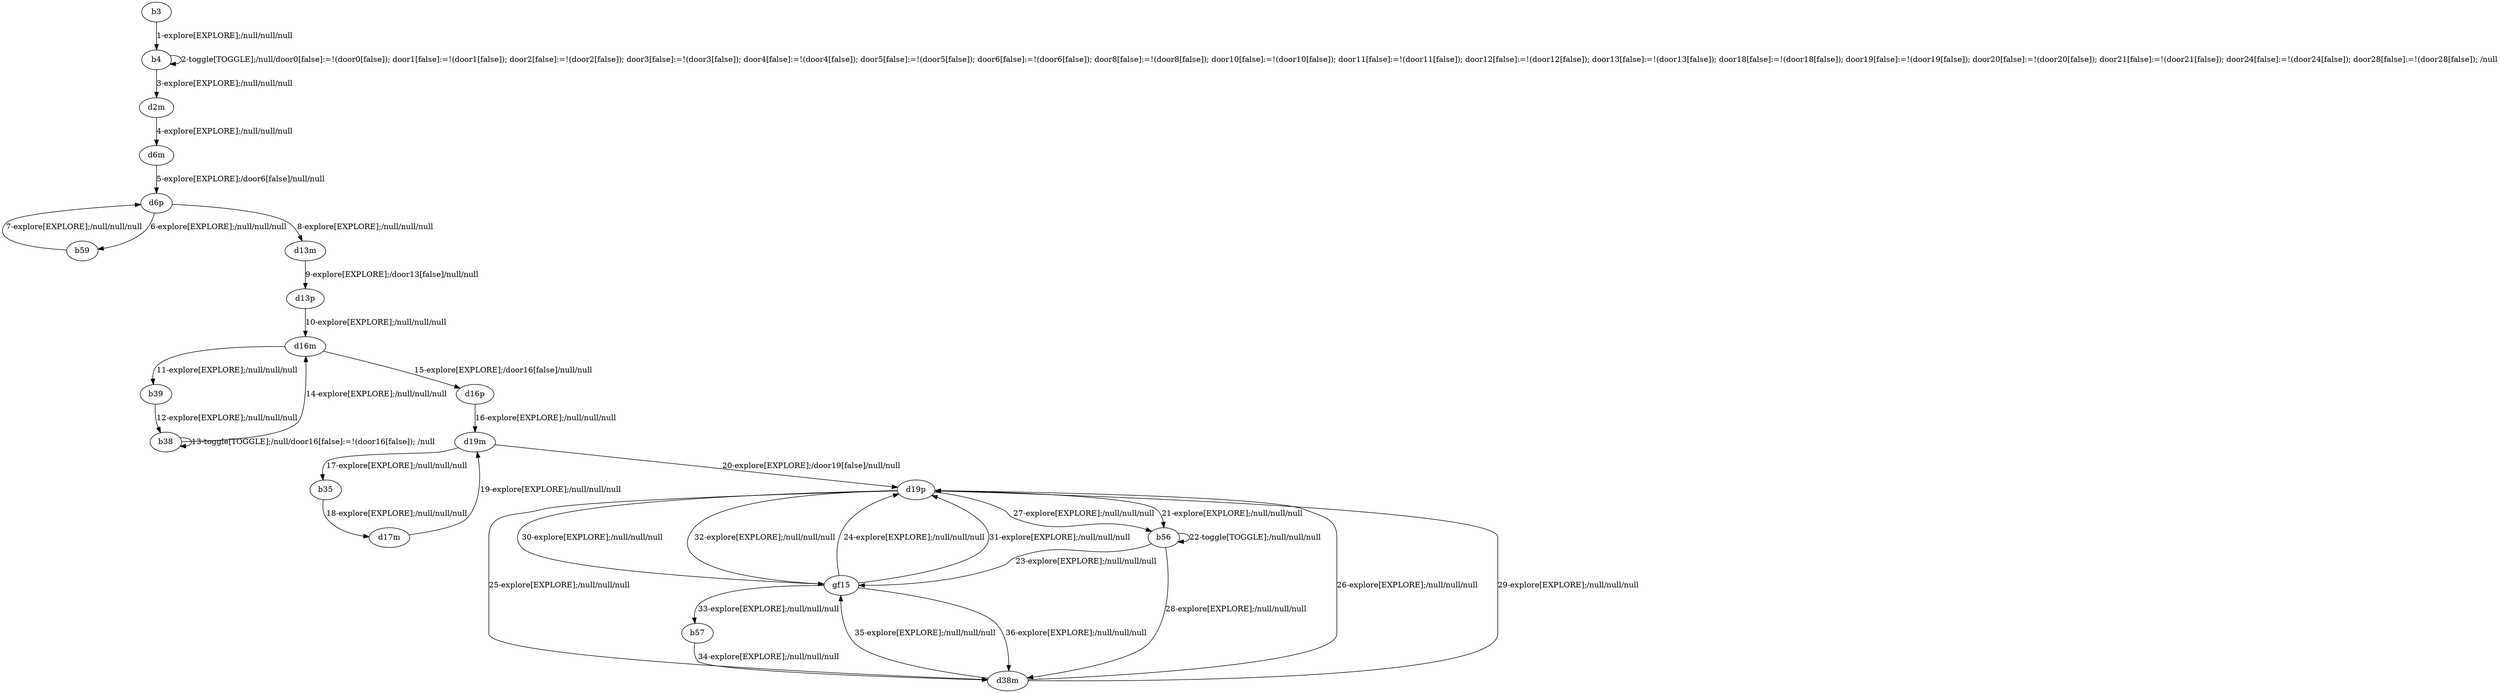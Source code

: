# Total number of goals covered by this test: 1
# gf15 --> d38m

digraph g {
"b3" -> "b4" [label = "1-explore[EXPLORE];/null/null/null"];
"b4" -> "b4" [label = "2-toggle[TOGGLE];/null/door0[false]:=!(door0[false]); door1[false]:=!(door1[false]); door2[false]:=!(door2[false]); door3[false]:=!(door3[false]); door4[false]:=!(door4[false]); door5[false]:=!(door5[false]); door6[false]:=!(door6[false]); door8[false]:=!(door8[false]); door10[false]:=!(door10[false]); door11[false]:=!(door11[false]); door12[false]:=!(door12[false]); door13[false]:=!(door13[false]); door18[false]:=!(door18[false]); door19[false]:=!(door19[false]); door20[false]:=!(door20[false]); door21[false]:=!(door21[false]); door24[false]:=!(door24[false]); door28[false]:=!(door28[false]); /null"];
"b4" -> "d2m" [label = "3-explore[EXPLORE];/null/null/null"];
"d2m" -> "d6m" [label = "4-explore[EXPLORE];/null/null/null"];
"d6m" -> "d6p" [label = "5-explore[EXPLORE];/door6[false]/null/null"];
"d6p" -> "b59" [label = "6-explore[EXPLORE];/null/null/null"];
"b59" -> "d6p" [label = "7-explore[EXPLORE];/null/null/null"];
"d6p" -> "d13m" [label = "8-explore[EXPLORE];/null/null/null"];
"d13m" -> "d13p" [label = "9-explore[EXPLORE];/door13[false]/null/null"];
"d13p" -> "d16m" [label = "10-explore[EXPLORE];/null/null/null"];
"d16m" -> "b39" [label = "11-explore[EXPLORE];/null/null/null"];
"b39" -> "b38" [label = "12-explore[EXPLORE];/null/null/null"];
"b38" -> "b38" [label = "13-toggle[TOGGLE];/null/door16[false]:=!(door16[false]); /null"];
"b38" -> "d16m" [label = "14-explore[EXPLORE];/null/null/null"];
"d16m" -> "d16p" [label = "15-explore[EXPLORE];/door16[false]/null/null"];
"d16p" -> "d19m" [label = "16-explore[EXPLORE];/null/null/null"];
"d19m" -> "b35" [label = "17-explore[EXPLORE];/null/null/null"];
"b35" -> "d17m" [label = "18-explore[EXPLORE];/null/null/null"];
"d17m" -> "d19m" [label = "19-explore[EXPLORE];/null/null/null"];
"d19m" -> "d19p" [label = "20-explore[EXPLORE];/door19[false]/null/null"];
"d19p" -> "b56" [label = "21-explore[EXPLORE];/null/null/null"];
"b56" -> "b56" [label = "22-toggle[TOGGLE];/null/null/null"];
"b56" -> "gf15" [label = "23-explore[EXPLORE];/null/null/null"];
"gf15" -> "d19p" [label = "24-explore[EXPLORE];/null/null/null"];
"d19p" -> "d38m" [label = "25-explore[EXPLORE];/null/null/null"];
"d38m" -> "d19p" [label = "26-explore[EXPLORE];/null/null/null"];
"d19p" -> "b56" [label = "27-explore[EXPLORE];/null/null/null"];
"b56" -> "d38m" [label = "28-explore[EXPLORE];/null/null/null"];
"d38m" -> "d19p" [label = "29-explore[EXPLORE];/null/null/null"];
"d19p" -> "gf15" [label = "30-explore[EXPLORE];/null/null/null"];
"gf15" -> "d19p" [label = "31-explore[EXPLORE];/null/null/null"];
"d19p" -> "gf15" [label = "32-explore[EXPLORE];/null/null/null"];
"gf15" -> "b57" [label = "33-explore[EXPLORE];/null/null/null"];
"b57" -> "d38m" [label = "34-explore[EXPLORE];/null/null/null"];
"d38m" -> "gf15" [label = "35-explore[EXPLORE];/null/null/null"];
"gf15" -> "d38m" [label = "36-explore[EXPLORE];/null/null/null"];
}